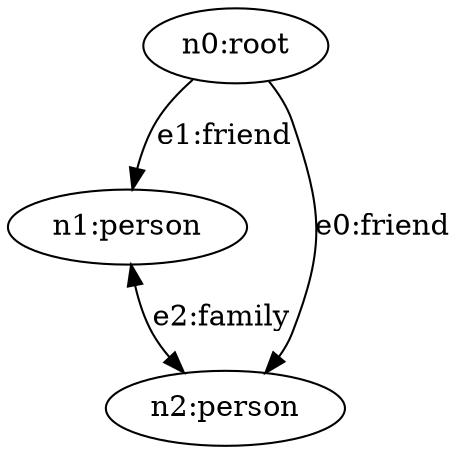 strict digraph root {
    "n0" [ id="75d1050ba0104e6dad6ac941d5ce57ce", label="n0:root"  ]
    "n1" [ id="b1b6ead00fc64736928af8500832fb3b", label="n1:person"  ]
    "n2" [ id="914af4dd6d5a4f00a70c8871db4a8b95", label="n2:person"  ]
    "n0" -> "n2" [ id="05ec681b1e40438da00c3085a75af510", label="e0:friend" ]
    "n0" -> "n1" [ id="1e5614943a85468d8b64af3d53cca9ef", label="e1:friend" ]
    "n1" -> "n2" [ id="160ec4a4da95489da371ca206448c08a", label="e2:family", dir="both" ]
}